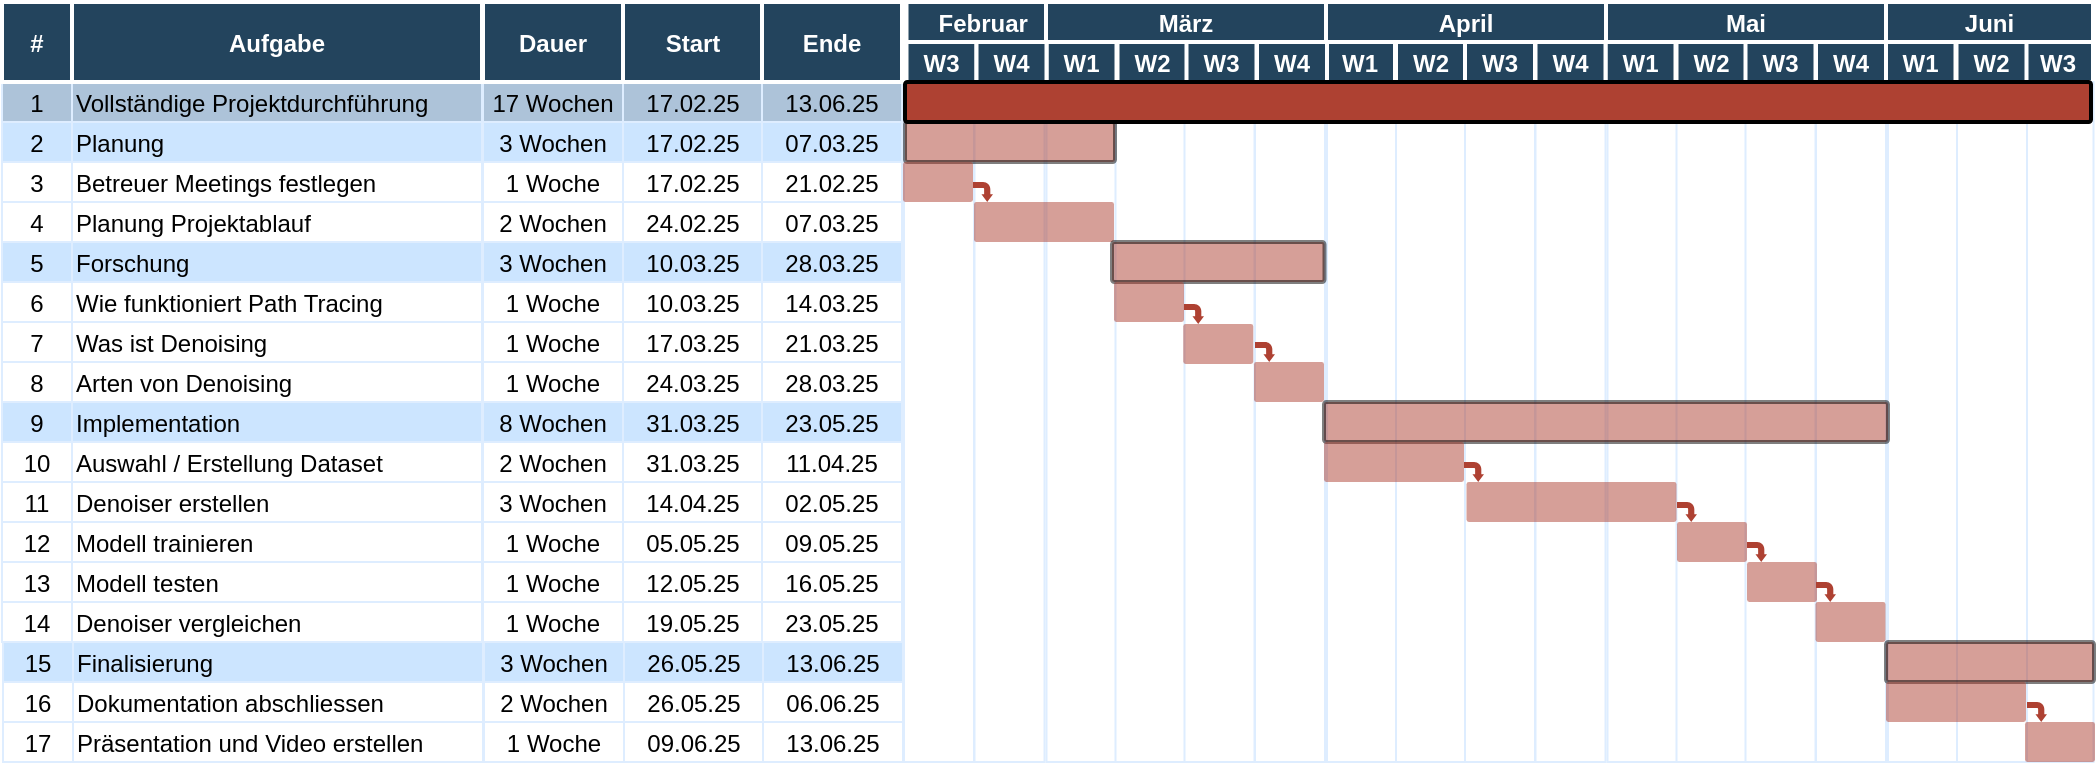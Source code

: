 <mxfile version="26.1.3">
  <diagram name="Page-1" id="8378b5f6-a2b2-b727-a746-972ab9d02e00">
    <mxGraphModel dx="1434" dy="752" grid="1" gridSize="10" guides="1" tooltips="1" connect="0" arrows="1" fold="1" page="1" pageScale="1.5" pageWidth="1169" pageHeight="827" background="none" math="0" shadow="0">
      <root>
        <mxCell id="0" />
        <mxCell id="1" parent="0" />
        <mxCell id="TeYNb7RfV9Psiy8Rglft-372" value="W3" style="fillColor=#23445D;strokeColor=#FFFFFF;strokeWidth=2;fontColor=#FFFFFF;fontStyle=1" vertex="1" parent="1">
          <mxGeometry x="1245.5" y="360" width="35" height="20" as="geometry" />
        </mxCell>
        <mxCell id="TeYNb7RfV9Psiy8Rglft-371" value="" style="strokeColor=#DEEDFF" vertex="1" parent="1">
          <mxGeometry x="1245.75" y="380.0" width="35" height="340" as="geometry" />
        </mxCell>
        <mxCell id="TeYNb7RfV9Psiy8Rglft-328" value="" style="strokeColor=#DEEDFF" vertex="1" parent="1">
          <mxGeometry x="1178" y="380" width="35" height="340" as="geometry" />
        </mxCell>
        <mxCell id="TeYNb7RfV9Psiy8Rglft-329" value="" style="strokeColor=#DEEDFF" vertex="1" parent="1">
          <mxGeometry x="1212.5" y="380.0" width="35" height="340" as="geometry" />
        </mxCell>
        <mxCell id="TeYNb7RfV9Psiy8Rglft-320" value="" style="strokeColor=#DEEDFF" vertex="1" parent="1">
          <mxGeometry x="1037.75" y="380" width="35" height="340" as="geometry" />
        </mxCell>
        <mxCell id="TeYNb7RfV9Psiy8Rglft-321" value="" style="strokeColor=#DEEDFF" vertex="1" parent="1">
          <mxGeometry x="1072.25" y="380.0" width="35" height="340" as="geometry" />
        </mxCell>
        <mxCell id="TeYNb7RfV9Psiy8Rglft-322" value="" style="strokeColor=#DEEDFF" vertex="1" parent="1">
          <mxGeometry x="1106.75" y="380.0" width="35" height="340" as="geometry" />
        </mxCell>
        <mxCell id="TeYNb7RfV9Psiy8Rglft-323" value="" style="strokeColor=#DEEDFF" vertex="1" parent="1">
          <mxGeometry x="1142.0" y="380.0" width="35" height="340" as="geometry" />
        </mxCell>
        <mxCell id="TeYNb7RfV9Psiy8Rglft-324" value="" style="strokeColor=#DEEDFF" vertex="1" parent="1">
          <mxGeometry x="897.5" y="380" width="35" height="340" as="geometry" />
        </mxCell>
        <mxCell id="TeYNb7RfV9Psiy8Rglft-325" value="" style="strokeColor=#DEEDFF" vertex="1" parent="1">
          <mxGeometry x="932.0" y="380.0" width="35" height="340" as="geometry" />
        </mxCell>
        <mxCell id="TeYNb7RfV9Psiy8Rglft-326" value="" style="strokeColor=#DEEDFF" vertex="1" parent="1">
          <mxGeometry x="966.5" y="380.0" width="35" height="340" as="geometry" />
        </mxCell>
        <mxCell id="TeYNb7RfV9Psiy8Rglft-327" value="" style="strokeColor=#DEEDFF" vertex="1" parent="1">
          <mxGeometry x="1001.75" y="380.0" width="35" height="340" as="geometry" />
        </mxCell>
        <mxCell id="TeYNb7RfV9Psiy8Rglft-316" value="" style="strokeColor=#DEEDFF" vertex="1" parent="1">
          <mxGeometry x="757.25" y="380" width="35" height="340" as="geometry" />
        </mxCell>
        <mxCell id="TeYNb7RfV9Psiy8Rglft-317" value="" style="strokeColor=#DEEDFF" vertex="1" parent="1">
          <mxGeometry x="791.75" y="380.0" width="35" height="340" as="geometry" />
        </mxCell>
        <mxCell id="TeYNb7RfV9Psiy8Rglft-318" value="" style="strokeColor=#DEEDFF" vertex="1" parent="1">
          <mxGeometry x="826.25" y="380.0" width="35" height="340" as="geometry" />
        </mxCell>
        <mxCell id="TeYNb7RfV9Psiy8Rglft-319" value="" style="strokeColor=#DEEDFF" vertex="1" parent="1">
          <mxGeometry x="861.5" y="380.0" width="35" height="340" as="geometry" />
        </mxCell>
        <mxCell id="TeYNb7RfV9Psiy8Rglft-312" value="W2" style="fillColor=#23445D;strokeColor=#FFFFFF;strokeWidth=2;fontColor=#FFFFFF;fontStyle=1" vertex="1" parent="1">
          <mxGeometry x="1212.25" y="360" width="35" height="20" as="geometry" />
        </mxCell>
        <mxCell id="TeYNb7RfV9Psiy8Rglft-315" value="W1" style="fillColor=#23445D;strokeColor=#FFFFFF;strokeWidth=2;fontColor=#FFFFFF;fontStyle=1" vertex="1" parent="1">
          <mxGeometry x="1176.75" y="360" width="35" height="20" as="geometry" />
        </mxCell>
        <mxCell id="TeYNb7RfV9Psiy8Rglft-304" value="W2" style="fillColor=#23445D;strokeColor=#FFFFFF;strokeWidth=2;fontColor=#FFFFFF;fontStyle=1" vertex="1" parent="1">
          <mxGeometry x="1072.25" y="360" width="35" height="20" as="geometry" />
        </mxCell>
        <mxCell id="TeYNb7RfV9Psiy8Rglft-305" value="W3" style="fillColor=#23445D;strokeColor=#FFFFFF;strokeWidth=2;fontColor=#FFFFFF;fontStyle=1" vertex="1" parent="1">
          <mxGeometry x="1106.75" y="360" width="35" height="20" as="geometry" />
        </mxCell>
        <mxCell id="TeYNb7RfV9Psiy8Rglft-306" value="W4" style="fillColor=#23445D;strokeColor=#FFFFFF;strokeWidth=2;fontColor=#FFFFFF;fontStyle=1" vertex="1" parent="1">
          <mxGeometry x="1142" y="360" width="35" height="20" as="geometry" />
        </mxCell>
        <mxCell id="TeYNb7RfV9Psiy8Rglft-307" value="W1" style="fillColor=#23445D;strokeColor=#FFFFFF;strokeWidth=2;fontColor=#FFFFFF;fontStyle=1" vertex="1" parent="1">
          <mxGeometry x="1036.75" y="360" width="35" height="20" as="geometry" />
        </mxCell>
        <mxCell id="TeYNb7RfV9Psiy8Rglft-308" value="W1" style="fillColor=#23445D;strokeColor=#FFFFFF;strokeWidth=2;fontColor=#FFFFFF;fontStyle=1" vertex="1" parent="1">
          <mxGeometry x="896.5" y="360" width="35" height="20" as="geometry" />
        </mxCell>
        <mxCell id="TeYNb7RfV9Psiy8Rglft-309" value="W2" style="fillColor=#23445D;strokeColor=#FFFFFF;strokeWidth=2;fontColor=#FFFFFF;fontStyle=1" vertex="1" parent="1">
          <mxGeometry x="932" y="360" width="35" height="20" as="geometry" />
        </mxCell>
        <mxCell id="TeYNb7RfV9Psiy8Rglft-310" value="W3" style="fillColor=#23445D;strokeColor=#FFFFFF;strokeWidth=2;fontColor=#FFFFFF;fontStyle=1" vertex="1" parent="1">
          <mxGeometry x="966.5" y="360" width="35" height="20" as="geometry" />
        </mxCell>
        <mxCell id="TeYNb7RfV9Psiy8Rglft-311" value="W4" style="fillColor=#23445D;strokeColor=#FFFFFF;strokeWidth=2;fontColor=#FFFFFF;fontStyle=1" vertex="1" parent="1">
          <mxGeometry x="1001.75" y="360" width="35" height="20" as="geometry" />
        </mxCell>
        <mxCell id="TeYNb7RfV9Psiy8Rglft-283" value="W2" style="fillColor=#23445D;strokeColor=#FFFFFF;strokeWidth=2;fontColor=#FFFFFF;fontStyle=1" vertex="1" parent="1">
          <mxGeometry x="792.75" y="360" width="35" height="20" as="geometry" />
        </mxCell>
        <mxCell id="TeYNb7RfV9Psiy8Rglft-284" value="W3" style="fillColor=#23445D;strokeColor=#FFFFFF;strokeWidth=2;fontColor=#FFFFFF;fontStyle=1" vertex="1" parent="1">
          <mxGeometry x="827.25" y="360" width="35" height="20" as="geometry" />
        </mxCell>
        <mxCell id="TeYNb7RfV9Psiy8Rglft-285" value="W4" style="fillColor=#23445D;strokeColor=#FFFFFF;strokeWidth=2;fontColor=#FFFFFF;fontStyle=1" vertex="1" parent="1">
          <mxGeometry x="862.5" y="360" width="35" height="20" as="geometry" />
        </mxCell>
        <mxCell id="TeYNb7RfV9Psiy8Rglft-282" value="W1" style="fillColor=#23445D;strokeColor=#FFFFFF;strokeWidth=2;fontColor=#FFFFFF;fontStyle=1" vertex="1" parent="1">
          <mxGeometry x="757.25" y="360" width="35" height="20" as="geometry" />
        </mxCell>
        <mxCell id="63" value="1" style="strokeColor=#DEEDFF;fillColor=#ADC3D9" parent="1" vertex="1">
          <mxGeometry x="235" y="380" width="35" height="20" as="geometry" />
        </mxCell>
        <mxCell id="64" value="Vollständige Projektdurchführung" style="align=left;strokeColor=#DEEDFF;fillColor=#ADC3D9" parent="1" vertex="1">
          <mxGeometry x="270" y="380" width="205" height="20" as="geometry" />
        </mxCell>
        <mxCell id="65" value="17 Wochen" style="strokeColor=#DEEDFF;fillColor=#ADC3D9" parent="1" vertex="1">
          <mxGeometry x="475.5" y="380" width="70" height="20" as="geometry" />
        </mxCell>
        <mxCell id="66" value="17.02.25" style="strokeColor=#DEEDFF;fillColor=#ADC3D9" parent="1" vertex="1">
          <mxGeometry x="545.5" y="380" width="70" height="20" as="geometry" />
        </mxCell>
        <mxCell id="67" value="13.06.25" style="strokeColor=#DEEDFF;fillColor=#ADC3D9" parent="1" vertex="1">
          <mxGeometry x="615.0" y="380.0" width="70" height="20" as="geometry" />
        </mxCell>
        <mxCell id="69" value="2" style="strokeColor=#DEEDFF;fillColor=#CCE5FF" parent="1" vertex="1">
          <mxGeometry x="235.0" y="400.0" width="35" height="20" as="geometry" />
        </mxCell>
        <mxCell id="70" value="Planung" style="align=left;strokeColor=#DEEDFF;fillColor=#CCE5FF" parent="1" vertex="1">
          <mxGeometry x="270.0" y="400.0" width="205" height="20" as="geometry" />
        </mxCell>
        <mxCell id="71" value="3 Wochen" style="strokeColor=#DEEDFF;fillColor=#CCE5FF" parent="1" vertex="1">
          <mxGeometry x="475.5" y="400.0" width="70" height="20" as="geometry" />
        </mxCell>
        <mxCell id="72" value="17.02.25" style="strokeColor=#DEEDFF;fillColor=#CCE5FF" parent="1" vertex="1">
          <mxGeometry x="545.5" y="400.0" width="70" height="20" as="geometry" />
        </mxCell>
        <mxCell id="73" value="07.03.25" style="strokeColor=#DEEDFF;fillColor=#CCE5FF" parent="1" vertex="1">
          <mxGeometry x="615.0" y="400.0" width="70" height="20" as="geometry" />
        </mxCell>
        <mxCell id="74" value="3" style="strokeColor=#DEEDFF" parent="1" vertex="1">
          <mxGeometry x="235.0" y="420.0" width="35" height="20" as="geometry" />
        </mxCell>
        <mxCell id="75" value="Betreuer Meetings festlegen" style="align=left;strokeColor=#DEEDFF" parent="1" vertex="1">
          <mxGeometry x="270.0" y="420.0" width="205" height="20.0" as="geometry" />
        </mxCell>
        <mxCell id="76" value="1 Woche" style="strokeColor=#DEEDFF" parent="1" vertex="1">
          <mxGeometry x="475.5" y="420.0" width="70" height="20" as="geometry" />
        </mxCell>
        <mxCell id="77" value="17.02.25" style="strokeColor=#DEEDFF" parent="1" vertex="1">
          <mxGeometry x="545.5" y="420.0" width="70" height="20" as="geometry" />
        </mxCell>
        <mxCell id="78" value="21.02.25" style="strokeColor=#DEEDFF" parent="1" vertex="1">
          <mxGeometry x="615.0" y="420" width="70" height="20" as="geometry" />
        </mxCell>
        <mxCell id="79" value="4" style="strokeColor=#DEEDFF" parent="1" vertex="1">
          <mxGeometry x="235" y="440.0" width="35" height="20" as="geometry" />
        </mxCell>
        <mxCell id="80" value="Planung Projektablauf" style="align=left;strokeColor=#DEEDFF" parent="1" vertex="1">
          <mxGeometry x="270" y="440.0" width="205" height="20" as="geometry" />
        </mxCell>
        <mxCell id="81" value="2 Wochen" style="strokeColor=#DEEDFF" parent="1" vertex="1">
          <mxGeometry x="475.5" y="440.0" width="70" height="20" as="geometry" />
        </mxCell>
        <mxCell id="82" value="24.02.25" style="strokeColor=#DEEDFF" parent="1" vertex="1">
          <mxGeometry x="545.5" y="440.0" width="70" height="20" as="geometry" />
        </mxCell>
        <mxCell id="83" value="07.03.25" style="strokeColor=#DEEDFF" parent="1" vertex="1">
          <mxGeometry x="615.0" y="440.0" width="70" height="20" as="geometry" />
        </mxCell>
        <mxCell id="104" value="9" style="strokeColor=#DEEDFF;fillColor=#CCE5FF" parent="1" vertex="1">
          <mxGeometry x="235.0" y="540.0" width="35" height="20" as="geometry" />
        </mxCell>
        <mxCell id="105" value="Implementation" style="align=left;strokeColor=#DEEDFF;fillColor=#CCE5FF" parent="1" vertex="1">
          <mxGeometry x="270.0" y="540.0" width="205" height="20.0" as="geometry" />
        </mxCell>
        <mxCell id="106" value="8 Wochen" style="strokeColor=#DEEDFF;fillColor=#CCE5FF" parent="1" vertex="1">
          <mxGeometry x="475.5" y="540.0" width="70" height="20" as="geometry" />
        </mxCell>
        <mxCell id="107" value="31.03.25" style="strokeColor=#DEEDFF;fillColor=#CCE5FF" parent="1" vertex="1">
          <mxGeometry x="545.5" y="540.0" width="70" height="20" as="geometry" />
        </mxCell>
        <mxCell id="108" value="23.05.25" style="strokeColor=#DEEDFF;fillColor=#CCE5FF" parent="1" vertex="1">
          <mxGeometry x="615.0" y="540.0" width="70" height="20" as="geometry" />
        </mxCell>
        <mxCell id="109" value="10" style="strokeColor=#DEEDFF" parent="1" vertex="1">
          <mxGeometry x="235.0" y="560.0" width="35" height="20" as="geometry" />
        </mxCell>
        <mxCell id="110" value="Auswahl / Erstellung Dataset" style="align=left;strokeColor=#DEEDFF" parent="1" vertex="1">
          <mxGeometry x="270.0" y="560.0" width="205" height="20" as="geometry" />
        </mxCell>
        <mxCell id="111" value="2 Wochen" style="strokeColor=#DEEDFF" parent="1" vertex="1">
          <mxGeometry x="475.5" y="560.0" width="70" height="20" as="geometry" />
        </mxCell>
        <mxCell id="112" value="31.03.25" style="strokeColor=#DEEDFF" parent="1" vertex="1">
          <mxGeometry x="545.5" y="560.0" width="70" height="20" as="geometry" />
        </mxCell>
        <mxCell id="113" value="11.04.25" style="strokeColor=#DEEDFF" parent="1" vertex="1">
          <mxGeometry x="615.0" y="560.0" width="70" height="20" as="geometry" />
        </mxCell>
        <mxCell id="114" value="11" style="strokeColor=#DEEDFF" parent="1" vertex="1">
          <mxGeometry x="235.0" y="580.0" width="35" height="20" as="geometry" />
        </mxCell>
        <mxCell id="115" value="Denoiser erstellen" style="align=left;strokeColor=#DEEDFF" parent="1" vertex="1">
          <mxGeometry x="270.0" y="580.0" width="205" height="20" as="geometry" />
        </mxCell>
        <mxCell id="116" value="3 Wochen" style="strokeColor=#DEEDFF" parent="1" vertex="1">
          <mxGeometry x="475.5" y="580.0" width="70" height="20" as="geometry" />
        </mxCell>
        <mxCell id="117" value="14.04.25" style="strokeColor=#DEEDFF" parent="1" vertex="1">
          <mxGeometry x="545.5" y="580.0" width="70" height="20" as="geometry" />
        </mxCell>
        <mxCell id="118" value="02.05.25" style="strokeColor=#DEEDFF" parent="1" vertex="1">
          <mxGeometry x="615.0" y="580.0" width="70" height="20" as="geometry" />
        </mxCell>
        <mxCell id="119" value="12" style="strokeColor=#DEEDFF" parent="1" vertex="1">
          <mxGeometry x="235.0" y="600.0" width="35" height="20" as="geometry" />
        </mxCell>
        <mxCell id="120" value="Modell trainieren" style="align=left;strokeColor=#DEEDFF" parent="1" vertex="1">
          <mxGeometry x="270" y="600.0" width="205" height="20" as="geometry" />
        </mxCell>
        <mxCell id="121" value="1 Woche" style="strokeColor=#DEEDFF" parent="1" vertex="1">
          <mxGeometry x="475.5" y="600.0" width="70" height="20" as="geometry" />
        </mxCell>
        <mxCell id="122" value="05.05.25" style="strokeColor=#DEEDFF" parent="1" vertex="1">
          <mxGeometry x="545.5" y="600.0" width="70" height="20" as="geometry" />
        </mxCell>
        <mxCell id="123" value="09.05.25" style="strokeColor=#DEEDFF" parent="1" vertex="1">
          <mxGeometry x="615.0" y="600.0" width="70" height="20" as="geometry" />
        </mxCell>
        <mxCell id="124" value="13" style="strokeColor=#DEEDFF" parent="1" vertex="1">
          <mxGeometry x="235" y="620.0" width="35" height="20" as="geometry" />
        </mxCell>
        <mxCell id="125" value="Modell testen" style="align=left;strokeColor=#DEEDFF" parent="1" vertex="1">
          <mxGeometry x="270" y="620.0" width="205" height="20" as="geometry" />
        </mxCell>
        <mxCell id="126" value="1 Woche" style="strokeColor=#DEEDFF" parent="1" vertex="1">
          <mxGeometry x="475.5" y="620.0" width="70" height="20" as="geometry" />
        </mxCell>
        <mxCell id="127" value="12.05.25" style="strokeColor=#DEEDFF" parent="1" vertex="1">
          <mxGeometry x="545.5" y="620.0" width="70" height="20" as="geometry" />
        </mxCell>
        <mxCell id="128" value="16.05.25" style="strokeColor=#DEEDFF" parent="1" vertex="1">
          <mxGeometry x="615.0" y="620.0" width="70" height="20" as="geometry" />
        </mxCell>
        <mxCell id="129" value="14" style="strokeColor=#DEEDFF" parent="1" vertex="1">
          <mxGeometry x="235.0" y="640.0" width="35" height="20" as="geometry" />
        </mxCell>
        <mxCell id="130" value="Denoiser vergleichen" style="align=left;strokeColor=#DEEDFF" parent="1" vertex="1">
          <mxGeometry x="270.0" y="640.0" width="205" height="20" as="geometry" />
        </mxCell>
        <mxCell id="131" value="1 Woche" style="strokeColor=#DEEDFF" parent="1" vertex="1">
          <mxGeometry x="475.5" y="640.0" width="70" height="20" as="geometry" />
        </mxCell>
        <mxCell id="132" value="19.05.25" style="strokeColor=#DEEDFF" parent="1" vertex="1">
          <mxGeometry x="545.5" y="640.0" width="70" height="20" as="geometry" />
        </mxCell>
        <mxCell id="133" value="23.05.25" style="strokeColor=#DEEDFF" parent="1" vertex="1">
          <mxGeometry x="615.0" y="640.0" width="70" height="20" as="geometry" />
        </mxCell>
        <mxCell id="139" value="15" style="strokeColor=#DEEDFF;fillColor=#CCE5FF" parent="1" vertex="1">
          <mxGeometry x="235.5" y="660.0" width="35" height="20" as="geometry" />
        </mxCell>
        <mxCell id="140" value="Finalisierung" style="align=left;strokeColor=#DEEDFF;fillColor=#CCE5FF" parent="1" vertex="1">
          <mxGeometry x="270.5" y="660.0" width="205" height="20" as="geometry" />
        </mxCell>
        <mxCell id="141" value="3 Wochen" style="strokeColor=#DEEDFF;fillColor=#CCE5FF" parent="1" vertex="1">
          <mxGeometry x="476.0" y="660.0" width="70" height="20" as="geometry" />
        </mxCell>
        <mxCell id="142" value="26.05.25" style="strokeColor=#DEEDFF;fillColor=#CCE5FF" parent="1" vertex="1">
          <mxGeometry x="546.0" y="660.0" width="70" height="20" as="geometry" />
        </mxCell>
        <mxCell id="143" value="13.06.25" style="strokeColor=#DEEDFF;fillColor=#CCE5FF" parent="1" vertex="1">
          <mxGeometry x="615.5" y="660.0" width="70" height="20" as="geometry" />
        </mxCell>
        <mxCell id="144" value="16" style="strokeColor=#DEEDFF" parent="1" vertex="1">
          <mxGeometry x="235.5" y="680.0" width="35" height="20" as="geometry" />
        </mxCell>
        <mxCell id="145" value="Dokumentation abschliessen" style="align=left;strokeColor=#DEEDFF" parent="1" vertex="1">
          <mxGeometry x="270.5" y="680.0" width="205" height="20" as="geometry" />
        </mxCell>
        <mxCell id="146" value="2 Wochen" style="strokeColor=#DEEDFF" parent="1" vertex="1">
          <mxGeometry x="476.0" y="680.0" width="70" height="20" as="geometry" />
        </mxCell>
        <mxCell id="147" value="26.05.25" style="strokeColor=#DEEDFF" parent="1" vertex="1">
          <mxGeometry x="546.0" y="680.0" width="70" height="20" as="geometry" />
        </mxCell>
        <mxCell id="148" value="06.06.25" style="strokeColor=#DEEDFF" parent="1" vertex="1">
          <mxGeometry x="615.5" y="680.0" width="70" height="20" as="geometry" />
        </mxCell>
        <mxCell id="149" value="17" style="strokeColor=#DEEDFF" parent="1" vertex="1">
          <mxGeometry x="235.5" y="700.0" width="35" height="20" as="geometry" />
        </mxCell>
        <mxCell id="150" value="Präsentation und Video erstellen" style="align=left;strokeColor=#DEEDFF" parent="1" vertex="1">
          <mxGeometry x="270.5" y="700.0" width="205" height="20" as="geometry" />
        </mxCell>
        <mxCell id="151" value="1 Woche" style="strokeColor=#DEEDFF" parent="1" vertex="1">
          <mxGeometry x="476.0" y="700.0" width="70" height="20" as="geometry" />
        </mxCell>
        <mxCell id="152" value="09.06.25" style="strokeColor=#DEEDFF" parent="1" vertex="1">
          <mxGeometry x="546.0" y="700.0" width="70" height="20" as="geometry" />
        </mxCell>
        <mxCell id="153" value="13.06.25" style="strokeColor=#DEEDFF" parent="1" vertex="1">
          <mxGeometry x="615.5" y="700.0" width="70" height="20" as="geometry" />
        </mxCell>
        <mxCell id="196" value="" style="strokeColor=#DEEDFF" parent="1" vertex="1">
          <mxGeometry x="686" y="380" width="35" height="340" as="geometry" />
        </mxCell>
        <mxCell id="197" value="" style="strokeColor=#DEEDFF" parent="1" vertex="1">
          <mxGeometry x="721.25" y="380.0" width="35" height="340" as="geometry" />
        </mxCell>
        <mxCell id="2" value="Aufgabe" style="fillColor=#23445D;strokeColor=#FFFFFF;strokeWidth=2;fontColor=#FFFFFF;fontStyle=1" parent="1" vertex="1">
          <mxGeometry x="270" y="340" width="205" height="40" as="geometry" />
        </mxCell>
        <mxCell id="3" value="#" style="fillColor=#23445D;strokeColor=#FFFFFF;strokeWidth=2;fontColor=#FFFFFF;fontStyle=1" parent="1" vertex="1">
          <mxGeometry x="235" y="340" width="35" height="40" as="geometry" />
        </mxCell>
        <mxCell id="4" value="  Februar" style="fillColor=#23445D;strokeColor=#FFFFFF;strokeWidth=2;fontColor=#FFFFFF;fontStyle=1" parent="1" vertex="1">
          <mxGeometry x="687.25" y="340" width="70" height="20" as="geometry" />
        </mxCell>
        <mxCell id="9" value="W3" style="fillColor=#23445D;strokeColor=#FFFFFF;strokeWidth=2;fontColor=#FFFFFF;fontStyle=1" parent="1" vertex="1">
          <mxGeometry x="687.25" y="360" width="35" height="20" as="geometry" />
        </mxCell>
        <mxCell id="11" value="W4" style="fillColor=#23445D;strokeColor=#FFFFFF;strokeWidth=2;fontColor=#FFFFFF;fontStyle=1" parent="1" vertex="1">
          <mxGeometry x="722.25" y="360" width="35" height="20" as="geometry" />
        </mxCell>
        <mxCell id="12" value="Dauer" style="fillColor=#23445D;strokeColor=#FFFFFF;strokeWidth=2;fontColor=#FFFFFF;fontStyle=1" parent="1" vertex="1">
          <mxGeometry x="475.5" y="340.0" width="70" height="40.0" as="geometry" />
        </mxCell>
        <mxCell id="13" value="Start" style="fillColor=#23445D;strokeColor=#FFFFFF;strokeWidth=2;fontColor=#FFFFFF;fontStyle=1" parent="1" vertex="1">
          <mxGeometry x="545.5" y="340.0" width="70" height="40.0" as="geometry" />
        </mxCell>
        <mxCell id="14" value="Ende" style="fillColor=#23445D;strokeColor=#FFFFFF;strokeWidth=2;fontColor=#FFFFFF;fontStyle=1" parent="1" vertex="1">
          <mxGeometry x="615.0" y="340.0" width="70" height="40.0" as="geometry" />
        </mxCell>
        <mxCell id="15" value="März" style="fillColor=#23445D;strokeColor=#FFFFFF;strokeWidth=2;fontColor=#FFFFFF;fontStyle=1" parent="1" vertex="1">
          <mxGeometry x="757.0" y="340.0" width="140" height="20" as="geometry" />
        </mxCell>
        <mxCell id="23" value="April" style="fillColor=#23445D;strokeColor=#FFFFFF;strokeWidth=2;fontColor=#FFFFFF;fontStyle=1" parent="1" vertex="1">
          <mxGeometry x="897.0" y="340" width="140" height="20" as="geometry" />
        </mxCell>
        <mxCell id="31" value="Mai" style="fillColor=#23445D;strokeColor=#FFFFFF;strokeWidth=2;fontColor=#FFFFFF;fontStyle=1" parent="1" vertex="1">
          <mxGeometry x="1037.0" y="340.0" width="140" height="20" as="geometry" />
        </mxCell>
        <mxCell id="39" value="Juni" style="fillColor=#23445D;strokeColor=#FFFFFF;strokeWidth=2;fontColor=#FFFFFF;fontStyle=1" parent="1" vertex="1">
          <mxGeometry x="1177" y="340" width="103.5" height="20" as="geometry" />
        </mxCell>
        <mxCell id="242" value="" style="shape=mxgraph.flowchart.process;fillColor=#AE4132;strokeColor=#000000;strokeWidth=2;opacity=50" parent="1" vertex="1">
          <mxGeometry x="686.5" y="400" width="105" height="20" as="geometry" />
        </mxCell>
        <mxCell id="243" value="" style="shape=mxgraph.arrows.bent_right_arrow;fillColor=#AE4132;strokeColor=none;strokeWidth=2;direction=south" parent="1" vertex="1">
          <mxGeometry x="720.5" y="430.0" width="10.0" height="10.0" as="geometry" />
        </mxCell>
        <mxCell id="244" value="" style="shape=mxgraph.flowchart.process;fillColor=#AE4132;strokeColor=none;strokeWidth=2;opacity=50" parent="1" vertex="1">
          <mxGeometry x="685.5" y="420" width="35" height="20" as="geometry" />
        </mxCell>
        <mxCell id="245" value="" style="shape=mxgraph.flowchart.process;fillColor=#AE4132;strokeColor=none;strokeWidth=2;opacity=50" parent="1" vertex="1">
          <mxGeometry x="721" y="440" width="70" height="20" as="geometry" />
        </mxCell>
        <mxCell id="254" value="" style="shape=mxgraph.flowchart.process;fillColor=#AE4132;strokeColor=#000000;strokeWidth=2;opacity=100" parent="1" vertex="1">
          <mxGeometry x="686.5" y="380" width="593" height="20" as="geometry" />
        </mxCell>
        <mxCell id="256" value="" style="shape=mxgraph.flowchart.process;fillColor=#AE4132;strokeColor=#000000;strokeWidth=2;opacity=50" parent="1" vertex="1">
          <mxGeometry x="790" y="460" width="106.25" height="20" as="geometry" />
        </mxCell>
        <mxCell id="268" value="" style="shape=mxgraph.flowchart.process;fillColor=#AE4132;strokeColor=#000000;strokeWidth=2;opacity=50" parent="1" vertex="1">
          <mxGeometry x="896" y="540" width="282" height="20" as="geometry" />
        </mxCell>
        <mxCell id="TeYNb7RfV9Psiy8Rglft-334" value="5" style="strokeColor=#DEEDFF;fillColor=#CCE5FF" vertex="1" parent="1">
          <mxGeometry x="235.0" y="460.0" width="35" height="20" as="geometry" />
        </mxCell>
        <mxCell id="TeYNb7RfV9Psiy8Rglft-335" value="Forschung" style="align=left;strokeColor=#DEEDFF;fillColor=#CCE5FF" vertex="1" parent="1">
          <mxGeometry x="270.0" y="460.0" width="205" height="20.0" as="geometry" />
        </mxCell>
        <mxCell id="TeYNb7RfV9Psiy8Rglft-336" value="3 Wochen" style="strokeColor=#DEEDFF;fillColor=#CCE5FF" vertex="1" parent="1">
          <mxGeometry x="475.5" y="460.0" width="70" height="20" as="geometry" />
        </mxCell>
        <mxCell id="TeYNb7RfV9Psiy8Rglft-337" value="10.03.25" style="strokeColor=#DEEDFF;fillColor=#CCE5FF" vertex="1" parent="1">
          <mxGeometry x="545.5" y="460.0" width="70" height="20" as="geometry" />
        </mxCell>
        <mxCell id="TeYNb7RfV9Psiy8Rglft-338" value="28.03.25" style="strokeColor=#DEEDFF;fillColor=#CCE5FF" vertex="1" parent="1">
          <mxGeometry x="615.0" y="460.0" width="70" height="20" as="geometry" />
        </mxCell>
        <mxCell id="TeYNb7RfV9Psiy8Rglft-339" value="6" style="strokeColor=#DEEDFF" vertex="1" parent="1">
          <mxGeometry x="235.0" y="480.0" width="35" height="20" as="geometry" />
        </mxCell>
        <mxCell id="TeYNb7RfV9Psiy8Rglft-340" value="Wie funktioniert Path Tracing" style="align=left;strokeColor=#DEEDFF" vertex="1" parent="1">
          <mxGeometry x="270.0" y="480.0" width="205" height="20" as="geometry" />
        </mxCell>
        <mxCell id="TeYNb7RfV9Psiy8Rglft-341" value="1 Woche" style="strokeColor=#DEEDFF" vertex="1" parent="1">
          <mxGeometry x="475.5" y="480.0" width="70" height="20" as="geometry" />
        </mxCell>
        <mxCell id="TeYNb7RfV9Psiy8Rglft-342" value="10.03.25" style="strokeColor=#DEEDFF" vertex="1" parent="1">
          <mxGeometry x="545.5" y="480.0" width="70" height="20" as="geometry" />
        </mxCell>
        <mxCell id="TeYNb7RfV9Psiy8Rglft-343" value="14.03.25" style="strokeColor=#DEEDFF" vertex="1" parent="1">
          <mxGeometry x="615.0" y="480.0" width="70" height="20" as="geometry" />
        </mxCell>
        <mxCell id="TeYNb7RfV9Psiy8Rglft-344" value="7" style="strokeColor=#DEEDFF" vertex="1" parent="1">
          <mxGeometry x="235.0" y="500.0" width="35" height="20" as="geometry" />
        </mxCell>
        <mxCell id="TeYNb7RfV9Psiy8Rglft-345" value="Was ist Denoising" style="align=left;strokeColor=#DEEDFF" vertex="1" parent="1">
          <mxGeometry x="270.0" y="500.0" width="205" height="20" as="geometry" />
        </mxCell>
        <mxCell id="TeYNb7RfV9Psiy8Rglft-346" value="1 Woche" style="strokeColor=#DEEDFF" vertex="1" parent="1">
          <mxGeometry x="475.5" y="500.0" width="70" height="20" as="geometry" />
        </mxCell>
        <mxCell id="TeYNb7RfV9Psiy8Rglft-347" value="17.03.25" style="strokeColor=#DEEDFF" vertex="1" parent="1">
          <mxGeometry x="545.5" y="500.0" width="70" height="20" as="geometry" />
        </mxCell>
        <mxCell id="TeYNb7RfV9Psiy8Rglft-348" value="21.03.25" style="strokeColor=#DEEDFF" vertex="1" parent="1">
          <mxGeometry x="615.0" y="500.0" width="70" height="20" as="geometry" />
        </mxCell>
        <mxCell id="TeYNb7RfV9Psiy8Rglft-349" value="8" style="strokeColor=#DEEDFF" vertex="1" parent="1">
          <mxGeometry x="235.0" y="520.0" width="35" height="20" as="geometry" />
        </mxCell>
        <mxCell id="TeYNb7RfV9Psiy8Rglft-350" value="Arten von Denoising" style="align=left;strokeColor=#DEEDFF" vertex="1" parent="1">
          <mxGeometry x="270" y="520.0" width="205" height="20" as="geometry" />
        </mxCell>
        <mxCell id="TeYNb7RfV9Psiy8Rglft-351" value="1 Woche" style="strokeColor=#DEEDFF" vertex="1" parent="1">
          <mxGeometry x="475.5" y="520.0" width="70" height="20" as="geometry" />
        </mxCell>
        <mxCell id="TeYNb7RfV9Psiy8Rglft-352" value="24.03.25" style="strokeColor=#DEEDFF" vertex="1" parent="1">
          <mxGeometry x="545.5" y="520.0" width="70" height="20" as="geometry" />
        </mxCell>
        <mxCell id="TeYNb7RfV9Psiy8Rglft-353" value="28.03.25" style="strokeColor=#DEEDFF" vertex="1" parent="1">
          <mxGeometry x="615.0" y="520.0" width="70" height="20" as="geometry" />
        </mxCell>
        <mxCell id="TeYNb7RfV9Psiy8Rglft-356" value="" style="shape=mxgraph.arrows.bent_right_arrow;fillColor=#AE4132;strokeColor=none;strokeWidth=2;direction=south" vertex="1" parent="1">
          <mxGeometry x="826.0" y="491.0" width="10.0" height="10.0" as="geometry" />
        </mxCell>
        <mxCell id="TeYNb7RfV9Psiy8Rglft-357" value="" style="shape=mxgraph.flowchart.process;fillColor=#AE4132;strokeColor=none;strokeWidth=2;opacity=50" vertex="1" parent="1">
          <mxGeometry x="791" y="480" width="35" height="20" as="geometry" />
        </mxCell>
        <mxCell id="TeYNb7RfV9Psiy8Rglft-359" value="" style="shape=mxgraph.arrows.bent_right_arrow;fillColor=#AE4132;strokeColor=none;strokeWidth=2;direction=south" vertex="1" parent="1">
          <mxGeometry x="861.5" y="510.0" width="10.0" height="10.0" as="geometry" />
        </mxCell>
        <mxCell id="TeYNb7RfV9Psiy8Rglft-360" value="" style="shape=mxgraph.flowchart.process;fillColor=#AE4132;strokeColor=none;strokeWidth=2;opacity=50" vertex="1" parent="1">
          <mxGeometry x="861" y="520" width="35" height="20" as="geometry" />
        </mxCell>
        <mxCell id="TeYNb7RfV9Psiy8Rglft-361" value="" style="shape=mxgraph.flowchart.process;fillColor=#AE4132;strokeColor=none;strokeWidth=2;opacity=50" vertex="1" parent="1">
          <mxGeometry x="896" y="560" width="70" height="20" as="geometry" />
        </mxCell>
        <mxCell id="TeYNb7RfV9Psiy8Rglft-362" value="" style="shape=mxgraph.flowchart.process;fillColor=#AE4132;strokeColor=#000000;strokeWidth=2;opacity=50" vertex="1" parent="1">
          <mxGeometry x="1177" y="660" width="104" height="20" as="geometry" />
        </mxCell>
        <mxCell id="TeYNb7RfV9Psiy8Rglft-363" value="" style="shape=mxgraph.flowchart.process;fillColor=#AE4132;strokeColor=none;strokeWidth=2;opacity=50" vertex="1" parent="1">
          <mxGeometry x="967.25" y="580" width="105" height="20" as="geometry" />
        </mxCell>
        <mxCell id="TeYNb7RfV9Psiy8Rglft-364" value="" style="shape=mxgraph.flowchart.process;fillColor=#AE4132;strokeColor=none;strokeWidth=2;opacity=50" vertex="1" parent="1">
          <mxGeometry x="1072.5" y="600" width="35" height="20" as="geometry" />
        </mxCell>
        <mxCell id="TeYNb7RfV9Psiy8Rglft-365" value="" style="shape=mxgraph.flowchart.process;fillColor=#AE4132;strokeColor=none;strokeWidth=2;opacity=50" vertex="1" parent="1">
          <mxGeometry x="1107.5" y="620" width="35" height="20" as="geometry" />
        </mxCell>
        <mxCell id="TeYNb7RfV9Psiy8Rglft-366" value="" style="shape=mxgraph.flowchart.process;fillColor=#AE4132;strokeColor=none;strokeWidth=2;opacity=50" vertex="1" parent="1">
          <mxGeometry x="1141.75" y="640" width="35" height="20" as="geometry" />
        </mxCell>
        <mxCell id="TeYNb7RfV9Psiy8Rglft-367" value="" style="shape=mxgraph.arrows.bent_right_arrow;fillColor=#AE4132;strokeColor=none;strokeWidth=2;direction=south" vertex="1" parent="1">
          <mxGeometry x="966.0" y="570.0" width="10.0" height="10.0" as="geometry" />
        </mxCell>
        <mxCell id="TeYNb7RfV9Psiy8Rglft-368" value="" style="shape=mxgraph.arrows.bent_right_arrow;fillColor=#AE4132;strokeColor=none;strokeWidth=2;direction=south" vertex="1" parent="1">
          <mxGeometry x="1072.5" y="590.0" width="10.0" height="10.0" as="geometry" />
        </mxCell>
        <mxCell id="TeYNb7RfV9Psiy8Rglft-369" value="" style="shape=mxgraph.arrows.bent_right_arrow;fillColor=#AE4132;strokeColor=none;strokeWidth=2;direction=south" vertex="1" parent="1">
          <mxGeometry x="1107.5" y="610.0" width="10.0" height="10.0" as="geometry" />
        </mxCell>
        <mxCell id="TeYNb7RfV9Psiy8Rglft-370" value="" style="shape=mxgraph.arrows.bent_right_arrow;fillColor=#AE4132;strokeColor=none;strokeWidth=2;direction=south" vertex="1" parent="1">
          <mxGeometry x="1142.0" y="630.0" width="10.0" height="10.0" as="geometry" />
        </mxCell>
        <mxCell id="TeYNb7RfV9Psiy8Rglft-375" value="" style="shape=mxgraph.flowchart.process;fillColor=#AE4132;strokeColor=none;strokeWidth=2;opacity=50" vertex="1" parent="1">
          <mxGeometry x="1177" y="680" width="70" height="20" as="geometry" />
        </mxCell>
        <mxCell id="TeYNb7RfV9Psiy8Rglft-376" value="" style="shape=mxgraph.flowchart.process;fillColor=#AE4132;strokeColor=none;strokeWidth=2;opacity=50" vertex="1" parent="1">
          <mxGeometry x="1246.5" y="700" width="35" height="20" as="geometry" />
        </mxCell>
        <mxCell id="TeYNb7RfV9Psiy8Rglft-377" value="" style="shape=mxgraph.arrows.bent_right_arrow;fillColor=#AE4132;strokeColor=none;strokeWidth=2;direction=south" vertex="1" parent="1">
          <mxGeometry x="1247.5" y="690.0" width="10.0" height="10.0" as="geometry" />
        </mxCell>
        <mxCell id="TeYNb7RfV9Psiy8Rglft-410" value="" style="shape=mxgraph.flowchart.process;fillColor=#AE4132;strokeColor=none;strokeWidth=2;opacity=50" vertex="1" parent="1">
          <mxGeometry x="825.62" y="501" width="35" height="20" as="geometry" />
        </mxCell>
      </root>
    </mxGraphModel>
  </diagram>
</mxfile>
